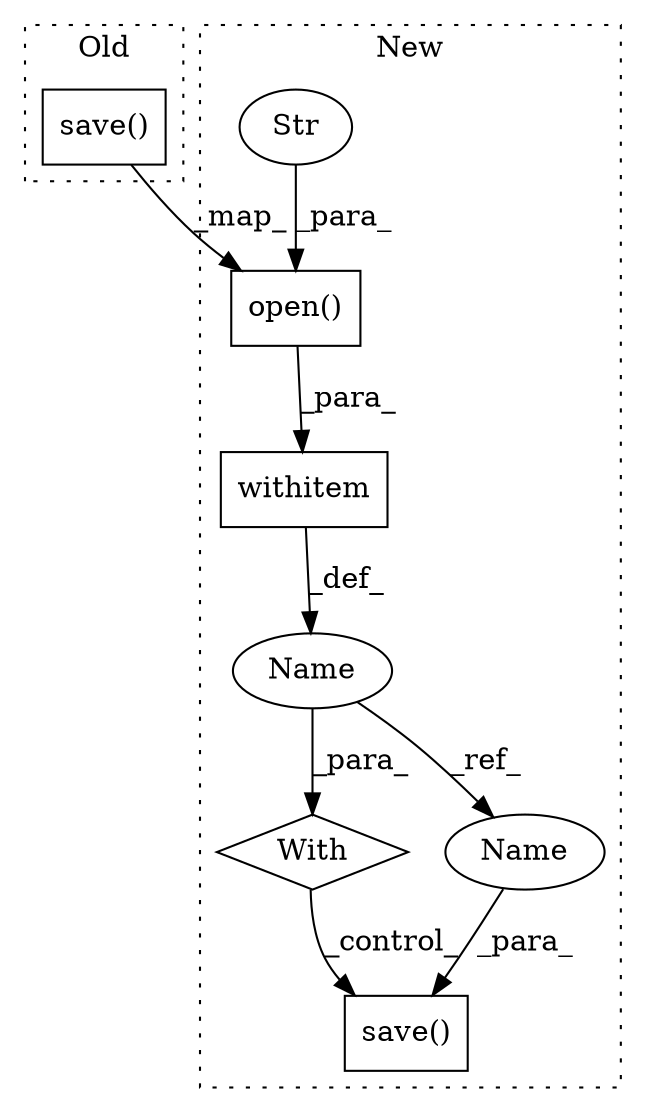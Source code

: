 digraph G {
subgraph cluster0 {
1 [label="save()" a="75" s="5524,5557" l="11,1" shape="box"];
label = "Old";
style="dotted";
}
subgraph cluster1 {
2 [label="open()" a="75" s="5651,5685" l="17,1" shape="box"];
3 [label="Str" a="66" s="5681" l="4" shape="ellipse"];
4 [label="withitem" a="49" s="5651" l="11" shape="box"];
5 [label="save()" a="75" s="5701,5724" l="11,1" shape="box"];
6 [label="With" a="39" s="5646,5662" l="5,39" shape="diamond"];
7 [label="Name" a="87" s="5690" l="1" shape="ellipse"];
8 [label="Name" a="87" s="5723" l="1" shape="ellipse"];
label = "New";
style="dotted";
}
1 -> 2 [label="_map_"];
2 -> 4 [label="_para_"];
3 -> 2 [label="_para_"];
4 -> 7 [label="_def_"];
6 -> 5 [label="_control_"];
7 -> 6 [label="_para_"];
7 -> 8 [label="_ref_"];
8 -> 5 [label="_para_"];
}